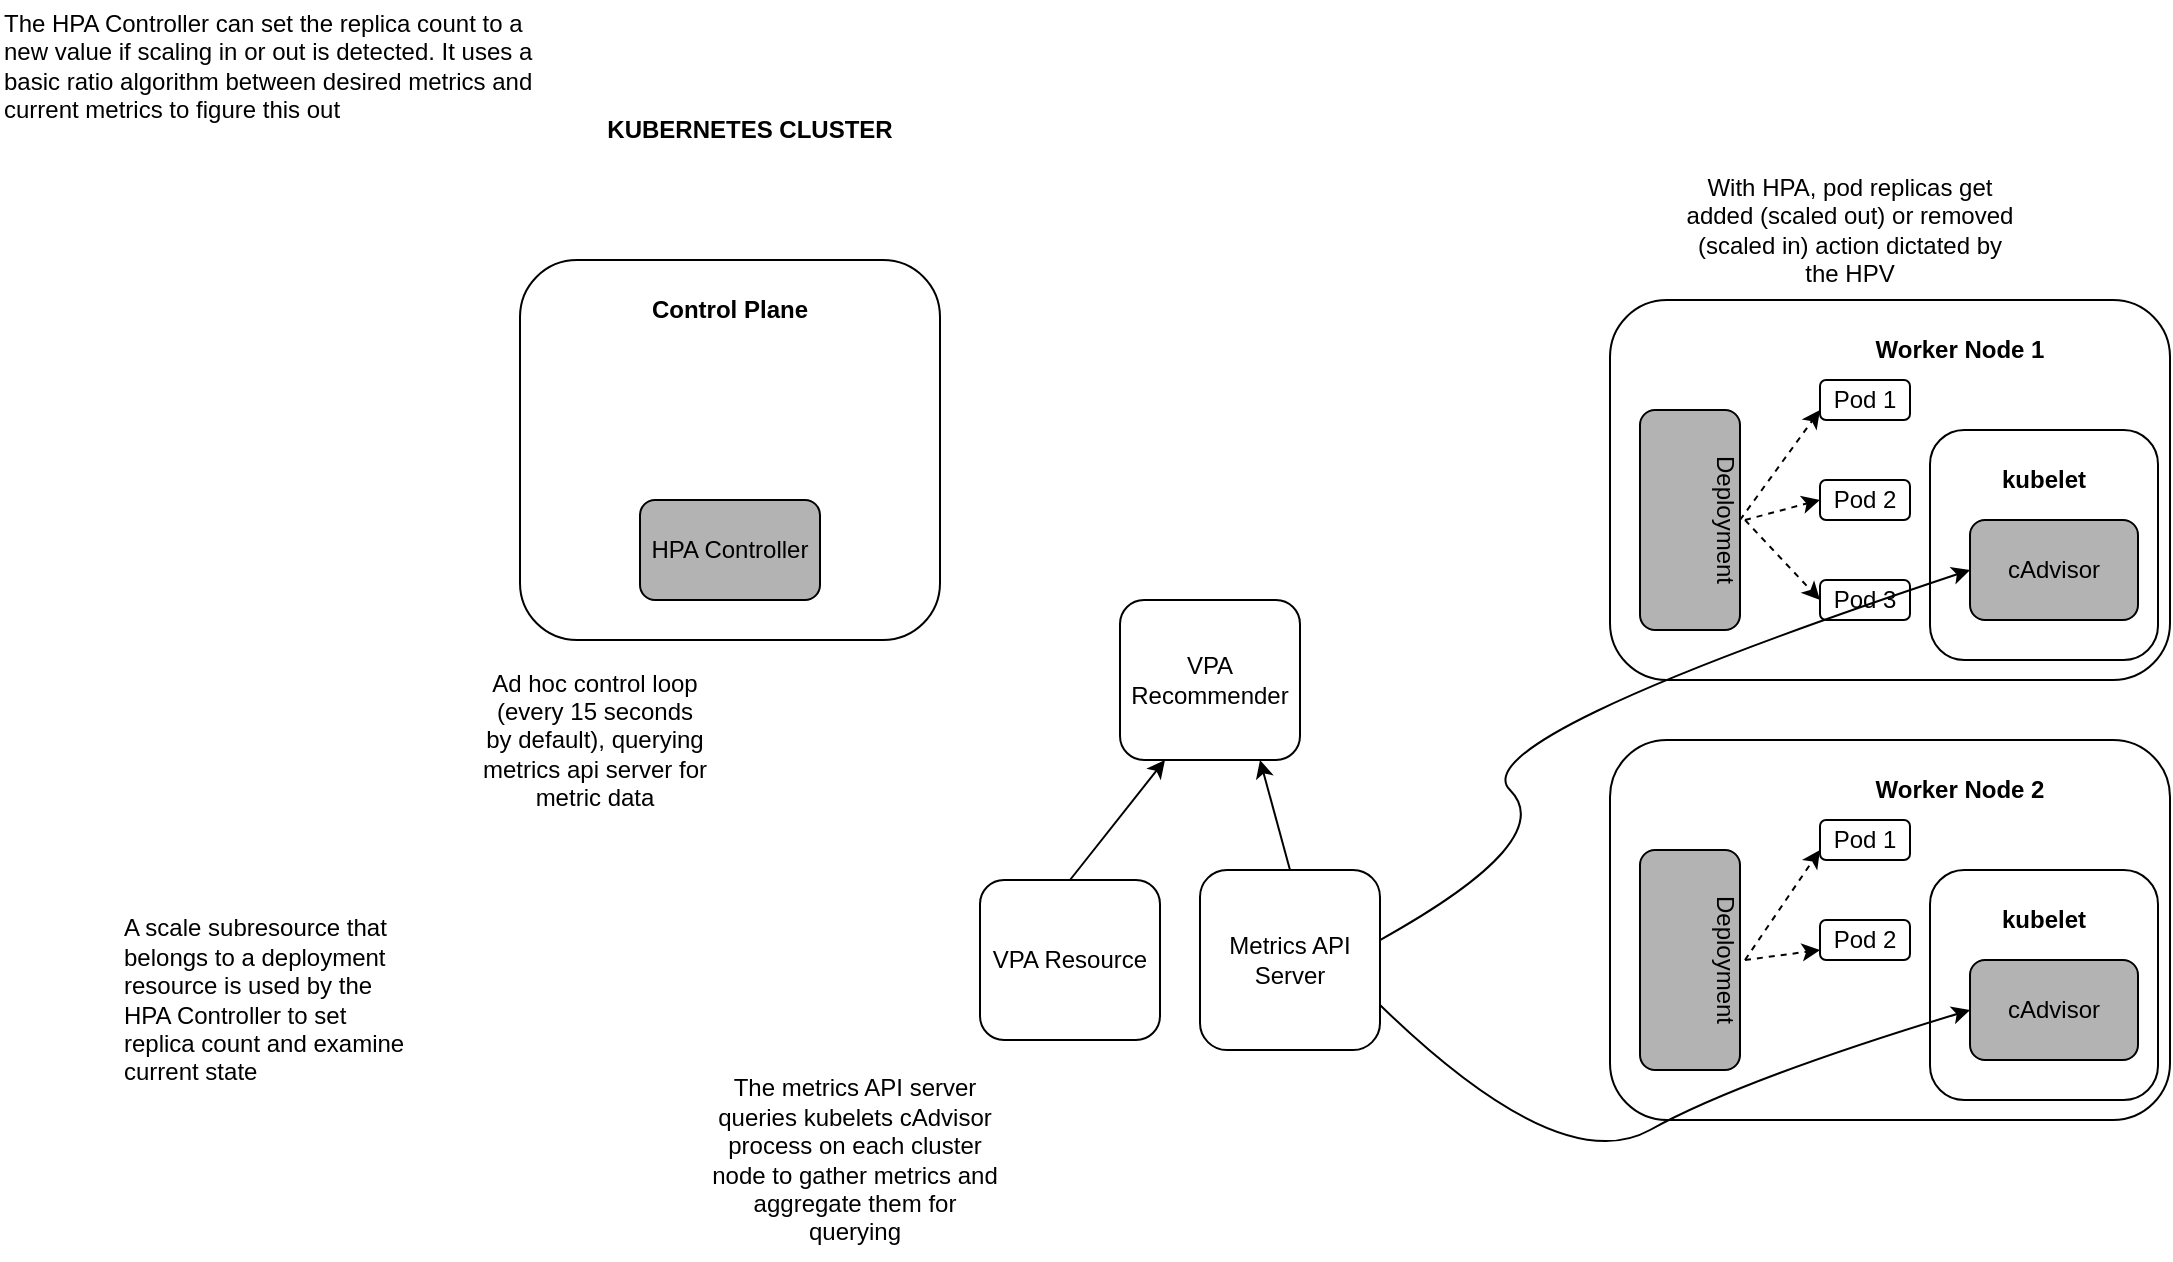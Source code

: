 <mxfile version="20.8.23" type="github">
  <diagram name="Page-1" id="jc2M-WlmoJxvr903Y05k">
    <mxGraphModel dx="1434" dy="796" grid="1" gridSize="10" guides="1" tooltips="1" connect="1" arrows="1" fold="1" page="1" pageScale="1" pageWidth="1654" pageHeight="1169" math="0" shadow="0">
      <root>
        <mxCell id="0" />
        <mxCell id="1" parent="0" />
        <mxCell id="LU-75ut4EFQWjjtrpcfp-1" value="" style="rounded=1;whiteSpace=wrap;html=1;" vertex="1" parent="1">
          <mxGeometry x="340" y="190" width="210" height="190" as="geometry" />
        </mxCell>
        <mxCell id="LU-75ut4EFQWjjtrpcfp-2" value="&lt;b&gt;Control Plane&lt;/b&gt;" style="text;html=1;strokeColor=none;fillColor=none;align=center;verticalAlign=middle;whiteSpace=wrap;rounded=0;" vertex="1" parent="1">
          <mxGeometry x="390" y="200" width="110" height="30" as="geometry" />
        </mxCell>
        <mxCell id="LU-75ut4EFQWjjtrpcfp-3" value="HPA Controller" style="rounded=1;whiteSpace=wrap;html=1;fillColor=#B3B3B3;" vertex="1" parent="1">
          <mxGeometry x="400" y="310" width="90" height="50" as="geometry" />
        </mxCell>
        <mxCell id="LU-75ut4EFQWjjtrpcfp-4" value="Ad hoc control loop (every 15 seconds by default), querying metrics api server for metric data" style="text;html=1;strokeColor=none;fillColor=none;align=center;verticalAlign=middle;whiteSpace=wrap;rounded=0;" vertex="1" parent="1">
          <mxGeometry x="320" y="390" width="115" height="80" as="geometry" />
        </mxCell>
        <mxCell id="LU-75ut4EFQWjjtrpcfp-5" value="" style="rounded=1;whiteSpace=wrap;html=1;" vertex="1" parent="1">
          <mxGeometry x="885" y="210" width="280" height="190" as="geometry" />
        </mxCell>
        <mxCell id="LU-75ut4EFQWjjtrpcfp-6" value="&lt;b&gt;Worker Node 1&lt;/b&gt;" style="text;html=1;strokeColor=none;fillColor=none;align=center;verticalAlign=middle;whiteSpace=wrap;rounded=0;" vertex="1" parent="1">
          <mxGeometry x="1005" y="220" width="110" height="30" as="geometry" />
        </mxCell>
        <mxCell id="LU-75ut4EFQWjjtrpcfp-7" value="Pod 1" style="rounded=1;whiteSpace=wrap;html=1;" vertex="1" parent="1">
          <mxGeometry x="990" y="250" width="45" height="20" as="geometry" />
        </mxCell>
        <mxCell id="LU-75ut4EFQWjjtrpcfp-8" value="Pod 2" style="rounded=1;whiteSpace=wrap;html=1;" vertex="1" parent="1">
          <mxGeometry x="990" y="300" width="45" height="20" as="geometry" />
        </mxCell>
        <mxCell id="LU-75ut4EFQWjjtrpcfp-9" value="Pod 3" style="rounded=1;whiteSpace=wrap;html=1;" vertex="1" parent="1">
          <mxGeometry x="990" y="350" width="45" height="20" as="geometry" />
        </mxCell>
        <mxCell id="LU-75ut4EFQWjjtrpcfp-10" value="" style="rounded=1;whiteSpace=wrap;html=1;" vertex="1" parent="1">
          <mxGeometry x="1045" y="275" width="114" height="115" as="geometry" />
        </mxCell>
        <mxCell id="LU-75ut4EFQWjjtrpcfp-11" value="&lt;b&gt;kubelet&lt;/b&gt;" style="text;html=1;strokeColor=none;fillColor=none;align=center;verticalAlign=middle;whiteSpace=wrap;rounded=0;" vertex="1" parent="1">
          <mxGeometry x="1065" y="290" width="74" height="20" as="geometry" />
        </mxCell>
        <mxCell id="LU-75ut4EFQWjjtrpcfp-12" value="cAdvisor" style="rounded=1;whiteSpace=wrap;html=1;fillColor=#B3B3B3;" vertex="1" parent="1">
          <mxGeometry x="1065" y="320" width="84" height="50" as="geometry" />
        </mxCell>
        <mxCell id="LU-75ut4EFQWjjtrpcfp-13" value="" style="rounded=1;whiteSpace=wrap;html=1;fillColor=#B3B3B3;rotation=90;" vertex="1" parent="1">
          <mxGeometry x="870" y="295" width="110" height="50" as="geometry" />
        </mxCell>
        <mxCell id="LU-75ut4EFQWjjtrpcfp-15" value="Deployment" style="text;html=1;strokeColor=none;fillColor=none;align=center;verticalAlign=middle;whiteSpace=wrap;rounded=0;rotation=90;" vertex="1" parent="1">
          <mxGeometry x="885" y="310" width="115" height="20" as="geometry" />
        </mxCell>
        <mxCell id="LU-75ut4EFQWjjtrpcfp-16" value="" style="rounded=1;whiteSpace=wrap;html=1;" vertex="1" parent="1">
          <mxGeometry x="885" y="430" width="280" height="190" as="geometry" />
        </mxCell>
        <mxCell id="LU-75ut4EFQWjjtrpcfp-17" value="&lt;b&gt;Worker Node 2&lt;/b&gt;" style="text;html=1;strokeColor=none;fillColor=none;align=center;verticalAlign=middle;whiteSpace=wrap;rounded=0;" vertex="1" parent="1">
          <mxGeometry x="1005" y="440" width="110" height="30" as="geometry" />
        </mxCell>
        <mxCell id="LU-75ut4EFQWjjtrpcfp-18" value="Pod 1" style="rounded=1;whiteSpace=wrap;html=1;" vertex="1" parent="1">
          <mxGeometry x="990" y="470" width="45" height="20" as="geometry" />
        </mxCell>
        <mxCell id="LU-75ut4EFQWjjtrpcfp-19" value="Pod 2" style="rounded=1;whiteSpace=wrap;html=1;" vertex="1" parent="1">
          <mxGeometry x="990" y="520" width="45" height="20" as="geometry" />
        </mxCell>
        <mxCell id="LU-75ut4EFQWjjtrpcfp-20" value="" style="rounded=1;whiteSpace=wrap;html=1;" vertex="1" parent="1">
          <mxGeometry x="1045" y="495" width="114" height="115" as="geometry" />
        </mxCell>
        <mxCell id="LU-75ut4EFQWjjtrpcfp-21" value="&lt;b&gt;kubelet&lt;/b&gt;" style="text;html=1;strokeColor=none;fillColor=none;align=center;verticalAlign=middle;whiteSpace=wrap;rounded=0;" vertex="1" parent="1">
          <mxGeometry x="1065" y="510" width="74" height="20" as="geometry" />
        </mxCell>
        <mxCell id="LU-75ut4EFQWjjtrpcfp-22" value="cAdvisor" style="rounded=1;whiteSpace=wrap;html=1;fillColor=#B3B3B3;" vertex="1" parent="1">
          <mxGeometry x="1065" y="540" width="84" height="50" as="geometry" />
        </mxCell>
        <mxCell id="LU-75ut4EFQWjjtrpcfp-23" value="" style="rounded=1;whiteSpace=wrap;html=1;fillColor=#B3B3B3;rotation=90;" vertex="1" parent="1">
          <mxGeometry x="870" y="515" width="110" height="50" as="geometry" />
        </mxCell>
        <mxCell id="LU-75ut4EFQWjjtrpcfp-25" value="Deployment" style="text;html=1;strokeColor=none;fillColor=none;align=center;verticalAlign=middle;whiteSpace=wrap;rounded=0;rotation=90;" vertex="1" parent="1">
          <mxGeometry x="885" y="530" width="115" height="20" as="geometry" />
        </mxCell>
        <mxCell id="LU-75ut4EFQWjjtrpcfp-32" value="A scale subresource that belongs to a deployment resource is used by the HPA Controller to set replica count and examine current state" style="text;html=1;strokeColor=none;fillColor=none;align=left;verticalAlign=middle;whiteSpace=wrap;rounded=0;" vertex="1" parent="1">
          <mxGeometry x="140" y="500" width="146" height="120" as="geometry" />
        </mxCell>
        <mxCell id="LU-75ut4EFQWjjtrpcfp-33" value="The metrics API server queries kubelets cAdvisor process on each cluster node to gather metrics and aggregate them for querying" style="text;html=1;strokeColor=none;fillColor=none;align=center;verticalAlign=middle;whiteSpace=wrap;rounded=0;" vertex="1" parent="1">
          <mxGeometry x="435" y="590" width="145" height="100" as="geometry" />
        </mxCell>
        <mxCell id="LU-75ut4EFQWjjtrpcfp-34" value="The HPA Controller can set the replica count to a new value if scaling in or out is detected. It uses a basic ratio algorithm between desired metrics and current metrics to figure this out" style="text;html=1;strokeColor=none;fillColor=none;align=left;verticalAlign=middle;whiteSpace=wrap;rounded=0;movable=1;resizable=1;rotatable=1;deletable=1;editable=1;locked=0;connectable=1;" vertex="1" parent="1">
          <mxGeometry x="80" y="60" width="285" height="65" as="geometry" />
        </mxCell>
        <mxCell id="LU-75ut4EFQWjjtrpcfp-36" value="KUBERNETES CLUSTER" style="text;html=1;strokeColor=none;fillColor=none;align=center;verticalAlign=middle;whiteSpace=wrap;rounded=0;fontStyle=1" vertex="1" parent="1">
          <mxGeometry x="360" y="110" width="190" height="30" as="geometry" />
        </mxCell>
        <mxCell id="LU-75ut4EFQWjjtrpcfp-37" value="With HPA, pod replicas get added (scaled out) or removed (scaled in) action dictated by the HPV" style="text;html=1;strokeColor=none;fillColor=none;align=center;verticalAlign=middle;whiteSpace=wrap;rounded=0;" vertex="1" parent="1">
          <mxGeometry x="920" y="140" width="170" height="70" as="geometry" />
        </mxCell>
        <mxCell id="LU-75ut4EFQWjjtrpcfp-38" value="" style="endArrow=classic;html=1;rounded=0;dashed=1;entryX=0;entryY=0.75;entryDx=0;entryDy=0;" edge="1" parent="1" target="LU-75ut4EFQWjjtrpcfp-7">
          <mxGeometry width="50" height="50" relative="1" as="geometry">
            <mxPoint x="950" y="320" as="sourcePoint" />
            <mxPoint x="1000" y="270" as="targetPoint" />
          </mxGeometry>
        </mxCell>
        <mxCell id="LU-75ut4EFQWjjtrpcfp-39" value="" style="endArrow=classic;html=1;rounded=0;dashed=1;entryX=0;entryY=0.5;entryDx=0;entryDy=0;exitX=0.5;exitY=0;exitDx=0;exitDy=0;" edge="1" parent="1" source="LU-75ut4EFQWjjtrpcfp-15" target="LU-75ut4EFQWjjtrpcfp-8">
          <mxGeometry width="50" height="50" relative="1" as="geometry">
            <mxPoint x="960" y="330" as="sourcePoint" />
            <mxPoint x="1000" y="275" as="targetPoint" />
          </mxGeometry>
        </mxCell>
        <mxCell id="LU-75ut4EFQWjjtrpcfp-40" value="" style="endArrow=classic;html=1;rounded=0;dashed=1;entryX=0;entryY=0.5;entryDx=0;entryDy=0;exitX=0.5;exitY=0;exitDx=0;exitDy=0;" edge="1" parent="1" source="LU-75ut4EFQWjjtrpcfp-15" target="LU-75ut4EFQWjjtrpcfp-9">
          <mxGeometry width="50" height="50" relative="1" as="geometry">
            <mxPoint x="970" y="340" as="sourcePoint" />
            <mxPoint x="1010" y="285" as="targetPoint" />
          </mxGeometry>
        </mxCell>
        <mxCell id="LU-75ut4EFQWjjtrpcfp-41" value="" style="endArrow=classic;html=1;rounded=0;dashed=1;exitX=0.5;exitY=0;exitDx=0;exitDy=0;entryX=0;entryY=0.75;entryDx=0;entryDy=0;" edge="1" parent="1" source="LU-75ut4EFQWjjtrpcfp-25" target="LU-75ut4EFQWjjtrpcfp-18">
          <mxGeometry width="50" height="50" relative="1" as="geometry">
            <mxPoint x="980" y="350" as="sourcePoint" />
            <mxPoint x="1230" y="390" as="targetPoint" />
          </mxGeometry>
        </mxCell>
        <mxCell id="LU-75ut4EFQWjjtrpcfp-42" value="" style="endArrow=classic;html=1;rounded=0;dashed=1;entryX=0;entryY=0.75;entryDx=0;entryDy=0;exitX=0.5;exitY=0;exitDx=0;exitDy=0;" edge="1" parent="1" source="LU-75ut4EFQWjjtrpcfp-25" target="LU-75ut4EFQWjjtrpcfp-19">
          <mxGeometry width="50" height="50" relative="1" as="geometry">
            <mxPoint x="990" y="360" as="sourcePoint" />
            <mxPoint x="1030" y="305" as="targetPoint" />
          </mxGeometry>
        </mxCell>
        <mxCell id="LU-75ut4EFQWjjtrpcfp-26" value="Metrics API &lt;br&gt;Server" style="rounded=1;whiteSpace=wrap;html=1;" vertex="1" parent="1">
          <mxGeometry x="680" y="495" width="90" height="90" as="geometry" />
        </mxCell>
        <mxCell id="LU-75ut4EFQWjjtrpcfp-46" value="" style="curved=1;endArrow=classic;html=1;rounded=0;entryX=0;entryY=0.5;entryDx=0;entryDy=0;exitX=1;exitY=0.75;exitDx=0;exitDy=0;" edge="1" parent="1" source="LU-75ut4EFQWjjtrpcfp-26" target="LU-75ut4EFQWjjtrpcfp-22">
          <mxGeometry width="50" height="50" relative="1" as="geometry">
            <mxPoint x="810" y="650" as="sourcePoint" />
            <mxPoint x="860" y="600" as="targetPoint" />
            <Array as="points">
              <mxPoint x="860" y="650" />
              <mxPoint x="950" y="600" />
            </Array>
          </mxGeometry>
        </mxCell>
        <mxCell id="LU-75ut4EFQWjjtrpcfp-47" value="" style="curved=1;endArrow=classic;html=1;rounded=0;exitX=1;exitY=0.389;exitDx=0;exitDy=0;exitPerimeter=0;entryX=0;entryY=0.5;entryDx=0;entryDy=0;" edge="1" parent="1" source="LU-75ut4EFQWjjtrpcfp-26" target="LU-75ut4EFQWjjtrpcfp-12">
          <mxGeometry width="50" height="50" relative="1" as="geometry">
            <mxPoint x="810" y="480" as="sourcePoint" />
            <mxPoint x="860" y="430" as="targetPoint" />
            <Array as="points">
              <mxPoint x="860" y="480" />
              <mxPoint x="810" y="430" />
            </Array>
          </mxGeometry>
        </mxCell>
        <mxCell id="LU-75ut4EFQWjjtrpcfp-48" value="VPA Recommender" style="rounded=1;whiteSpace=wrap;html=1;" vertex="1" parent="1">
          <mxGeometry x="640" y="360" width="90" height="80" as="geometry" />
        </mxCell>
        <mxCell id="LU-75ut4EFQWjjtrpcfp-49" value="" style="endArrow=classic;html=1;rounded=0;exitX=0.5;exitY=0;exitDx=0;exitDy=0;" edge="1" parent="1" source="LU-75ut4EFQWjjtrpcfp-26">
          <mxGeometry width="50" height="50" relative="1" as="geometry">
            <mxPoint x="700" y="430" as="sourcePoint" />
            <mxPoint x="710" y="440" as="targetPoint" />
          </mxGeometry>
        </mxCell>
        <mxCell id="LU-75ut4EFQWjjtrpcfp-50" value="VPA Resource" style="rounded=1;whiteSpace=wrap;html=1;" vertex="1" parent="1">
          <mxGeometry x="570" y="500" width="90" height="80" as="geometry" />
        </mxCell>
        <mxCell id="LU-75ut4EFQWjjtrpcfp-51" value="" style="endArrow=classic;html=1;rounded=0;exitX=0.5;exitY=0;exitDx=0;exitDy=0;entryX=0.25;entryY=1;entryDx=0;entryDy=0;" edge="1" parent="1" source="LU-75ut4EFQWjjtrpcfp-50" target="LU-75ut4EFQWjjtrpcfp-48">
          <mxGeometry width="50" height="50" relative="1" as="geometry">
            <mxPoint x="700" y="495" as="sourcePoint" />
            <mxPoint x="700" y="440" as="targetPoint" />
          </mxGeometry>
        </mxCell>
      </root>
    </mxGraphModel>
  </diagram>
</mxfile>
